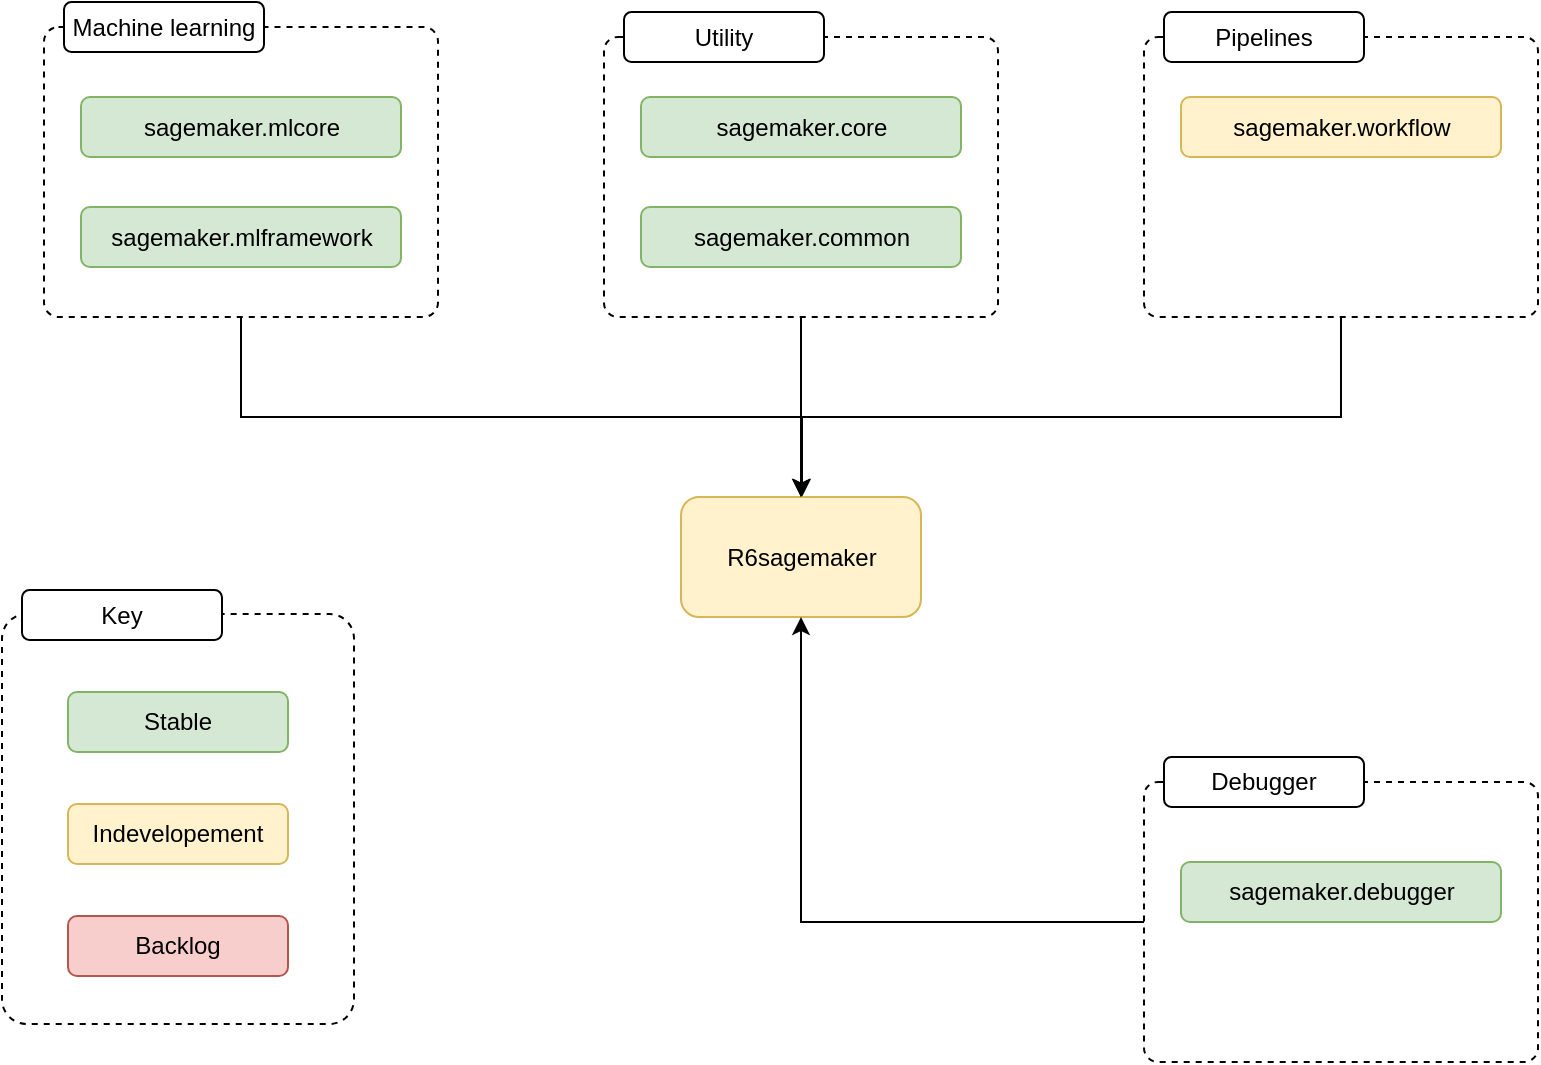 <mxfile version="16.5.1" type="device"><diagram id="dnk0LgA4JehdDa2Xv33D" name="Page-1"><mxGraphModel dx="1106" dy="733" grid="1" gridSize="10" guides="1" tooltips="1" connect="1" arrows="1" fold="1" page="1" pageScale="1" pageWidth="827" pageHeight="1169" math="0" shadow="0"><root><mxCell id="0"/><mxCell id="1" parent="0"/><mxCell id="9UgwpXtg6OVAzRZZS9OT-1" value="" style="group" parent="1" vertex="1" connectable="0"><mxGeometry x="1381" y="867.5" width="197" height="152.5" as="geometry"/></mxCell><mxCell id="9UgwpXtg6OVAzRZZS9OT-2" value="" style="rounded=1;whiteSpace=wrap;html=1;arcSize=5;dashed=1;" parent="9UgwpXtg6OVAzRZZS9OT-1" vertex="1"><mxGeometry y="12.5" width="197" height="140" as="geometry"/></mxCell><mxCell id="9UgwpXtg6OVAzRZZS9OT-3" value="Debugger" style="rounded=1;whiteSpace=wrap;html=1;" parent="9UgwpXtg6OVAzRZZS9OT-1" vertex="1"><mxGeometry x="10" width="100" height="25" as="geometry"/></mxCell><mxCell id="9UgwpXtg6OVAzRZZS9OT-4" value="sagemaker.debugger" style="rounded=1;whiteSpace=wrap;html=1;fillColor=#d5e8d4;strokeColor=#82b366;" parent="9UgwpXtg6OVAzRZZS9OT-1" vertex="1"><mxGeometry x="18.5" y="52.5" width="160" height="30" as="geometry"/></mxCell><mxCell id="9UgwpXtg6OVAzRZZS9OT-5" value="" style="group;strokeColor=none;" parent="1" vertex="1" connectable="0"><mxGeometry x="1381" y="495" width="197" height="152.5" as="geometry"/></mxCell><mxCell id="9UgwpXtg6OVAzRZZS9OT-6" value="" style="rounded=1;whiteSpace=wrap;html=1;arcSize=5;dashed=1;" parent="9UgwpXtg6OVAzRZZS9OT-5" vertex="1"><mxGeometry y="12.5" width="197" height="140" as="geometry"/></mxCell><mxCell id="9UgwpXtg6OVAzRZZS9OT-7" value="Pipelines" style="rounded=1;whiteSpace=wrap;html=1;" parent="9UgwpXtg6OVAzRZZS9OT-5" vertex="1"><mxGeometry x="10" width="100" height="25" as="geometry"/></mxCell><mxCell id="9UgwpXtg6OVAzRZZS9OT-8" value="" style="group;dashed=1;" parent="1" vertex="1" connectable="0"><mxGeometry x="831" y="490" width="197" height="157.5" as="geometry"/></mxCell><mxCell id="9UgwpXtg6OVAzRZZS9OT-9" value="" style="rounded=1;whiteSpace=wrap;html=1;arcSize=5;dashed=1;" parent="9UgwpXtg6OVAzRZZS9OT-8" vertex="1"><mxGeometry y="12.5" width="197" height="145" as="geometry"/></mxCell><mxCell id="9UgwpXtg6OVAzRZZS9OT-10" value="Machine learning" style="rounded=1;whiteSpace=wrap;html=1;" parent="9UgwpXtg6OVAzRZZS9OT-8" vertex="1"><mxGeometry x="10" width="100" height="25" as="geometry"/></mxCell><mxCell id="9UgwpXtg6OVAzRZZS9OT-11" value="" style="group;dashed=1;" parent="1" vertex="1" connectable="0"><mxGeometry x="1111" y="495" width="197" height="152.5" as="geometry"/></mxCell><mxCell id="9UgwpXtg6OVAzRZZS9OT-12" value="" style="rounded=1;whiteSpace=wrap;html=1;arcSize=5;dashed=1;" parent="9UgwpXtg6OVAzRZZS9OT-11" vertex="1"><mxGeometry y="12.5" width="197" height="140" as="geometry"/></mxCell><mxCell id="9UgwpXtg6OVAzRZZS9OT-13" value="Utility" style="rounded=1;whiteSpace=wrap;html=1;" parent="9UgwpXtg6OVAzRZZS9OT-11" vertex="1"><mxGeometry x="10" width="100" height="25" as="geometry"/></mxCell><mxCell id="9UgwpXtg6OVAzRZZS9OT-14" style="edgeStyle=orthogonalEdgeStyle;rounded=0;orthogonalLoop=1;jettySize=auto;html=1;" parent="1" source="9UgwpXtg6OVAzRZZS9OT-6" target="9UgwpXtg6OVAzRZZS9OT-15" edge="1"><mxGeometry relative="1" as="geometry"><Array as="points"><mxPoint x="1480" y="697.5"/><mxPoint x="1210" y="697.5"/></Array></mxGeometry></mxCell><mxCell id="9UgwpXtg6OVAzRZZS9OT-15" value="R6sagemaker" style="rounded=1;whiteSpace=wrap;html=1;fillColor=#fff2cc;strokeColor=#d6b656;" parent="1" vertex="1"><mxGeometry x="1149.5" y="737.5" width="120" height="60" as="geometry"/></mxCell><mxCell id="9UgwpXtg6OVAzRZZS9OT-16" value="sagemaker.core" style="rounded=1;whiteSpace=wrap;html=1;fillColor=#d5e8d4;strokeColor=#82b366;" parent="1" vertex="1"><mxGeometry x="1129.5" y="537.5" width="160" height="30" as="geometry"/></mxCell><mxCell id="9UgwpXtg6OVAzRZZS9OT-17" value="sagemaker.mlcore" style="rounded=1;whiteSpace=wrap;html=1;fillColor=#d5e8d4;strokeColor=#82b366;" parent="1" vertex="1"><mxGeometry x="849.5" y="537.5" width="160" height="30" as="geometry"/></mxCell><mxCell id="9UgwpXtg6OVAzRZZS9OT-18" value="sagemaker.mlframework" style="rounded=1;whiteSpace=wrap;html=1;fillColor=#d5e8d4;strokeColor=#82b366;" parent="1" vertex="1"><mxGeometry x="849.5" y="592.5" width="160" height="30" as="geometry"/></mxCell><mxCell id="9UgwpXtg6OVAzRZZS9OT-19" value="sagemaker.common" style="rounded=1;whiteSpace=wrap;html=1;fillColor=#d5e8d4;strokeColor=#82b366;" parent="1" vertex="1"><mxGeometry x="1129.5" y="592.5" width="160" height="30" as="geometry"/></mxCell><mxCell id="9UgwpXtg6OVAzRZZS9OT-20" value="sagemaker.workflow" style="rounded=1;whiteSpace=wrap;html=1;fillColor=#fff2cc;strokeColor=#d6b656;" parent="1" vertex="1"><mxGeometry x="1399.5" y="537.5" width="160" height="30" as="geometry"/></mxCell><mxCell id="9UgwpXtg6OVAzRZZS9OT-21" value="" style="endArrow=classic;html=1;exitX=0.5;exitY=1;exitDx=0;exitDy=0;entryX=0.5;entryY=0;entryDx=0;entryDy=0;" parent="1" source="9UgwpXtg6OVAzRZZS9OT-12" target="9UgwpXtg6OVAzRZZS9OT-15" edge="1"><mxGeometry width="50" height="50" relative="1" as="geometry"><mxPoint x="831" y="977.5" as="sourcePoint"/><mxPoint x="881" y="927.5" as="targetPoint"/></mxGeometry></mxCell><mxCell id="9UgwpXtg6OVAzRZZS9OT-22" style="edgeStyle=orthogonalEdgeStyle;rounded=0;orthogonalLoop=1;jettySize=auto;html=1;entryX=0.5;entryY=0;entryDx=0;entryDy=0;" parent="1" source="9UgwpXtg6OVAzRZZS9OT-9" target="9UgwpXtg6OVAzRZZS9OT-15" edge="1"><mxGeometry relative="1" as="geometry"><Array as="points"><mxPoint x="930" y="697.5"/><mxPoint x="1210" y="697.5"/></Array></mxGeometry></mxCell><mxCell id="9UgwpXtg6OVAzRZZS9OT-23" style="edgeStyle=orthogonalEdgeStyle;rounded=0;orthogonalLoop=1;jettySize=auto;html=1;entryX=0.5;entryY=1;entryDx=0;entryDy=0;" parent="1" source="9UgwpXtg6OVAzRZZS9OT-2" target="9UgwpXtg6OVAzRZZS9OT-15" edge="1"><mxGeometry relative="1" as="geometry"><Array as="points"><mxPoint x="1210" y="950.5"/></Array></mxGeometry></mxCell><mxCell id="9UgwpXtg6OVAzRZZS9OT-24" value="" style="group" parent="1" vertex="1" connectable="0"><mxGeometry x="810" y="784" width="176" height="217" as="geometry"/></mxCell><mxCell id="9UgwpXtg6OVAzRZZS9OT-25" value="" style="rounded=1;whiteSpace=wrap;html=1;dashed=1;strokeColor=#000000;arcSize=7;" parent="9UgwpXtg6OVAzRZZS9OT-24" vertex="1"><mxGeometry y="12" width="176" height="205" as="geometry"/></mxCell><mxCell id="9UgwpXtg6OVAzRZZS9OT-26" value="Stable" style="rounded=1;whiteSpace=wrap;html=1;fillColor=#d5e8d4;strokeColor=#82b366;" parent="9UgwpXtg6OVAzRZZS9OT-24" vertex="1"><mxGeometry x="33" y="51" width="110" height="30" as="geometry"/></mxCell><mxCell id="9UgwpXtg6OVAzRZZS9OT-27" value="Indevelopement" style="rounded=1;whiteSpace=wrap;html=1;fillColor=#fff2cc;strokeColor=#d6b656;" parent="9UgwpXtg6OVAzRZZS9OT-24" vertex="1"><mxGeometry x="33" y="107" width="110" height="30" as="geometry"/></mxCell><mxCell id="9UgwpXtg6OVAzRZZS9OT-28" value="Backlog" style="rounded=1;whiteSpace=wrap;html=1;fillColor=#f8cecc;strokeColor=#b85450;" parent="9UgwpXtg6OVAzRZZS9OT-24" vertex="1"><mxGeometry x="33" y="163" width="110" height="30" as="geometry"/></mxCell><mxCell id="9UgwpXtg6OVAzRZZS9OT-29" value="Key" style="rounded=1;whiteSpace=wrap;html=1;" parent="9UgwpXtg6OVAzRZZS9OT-24" vertex="1"><mxGeometry x="10" width="100" height="25" as="geometry"/></mxCell></root></mxGraphModel></diagram></mxfile>